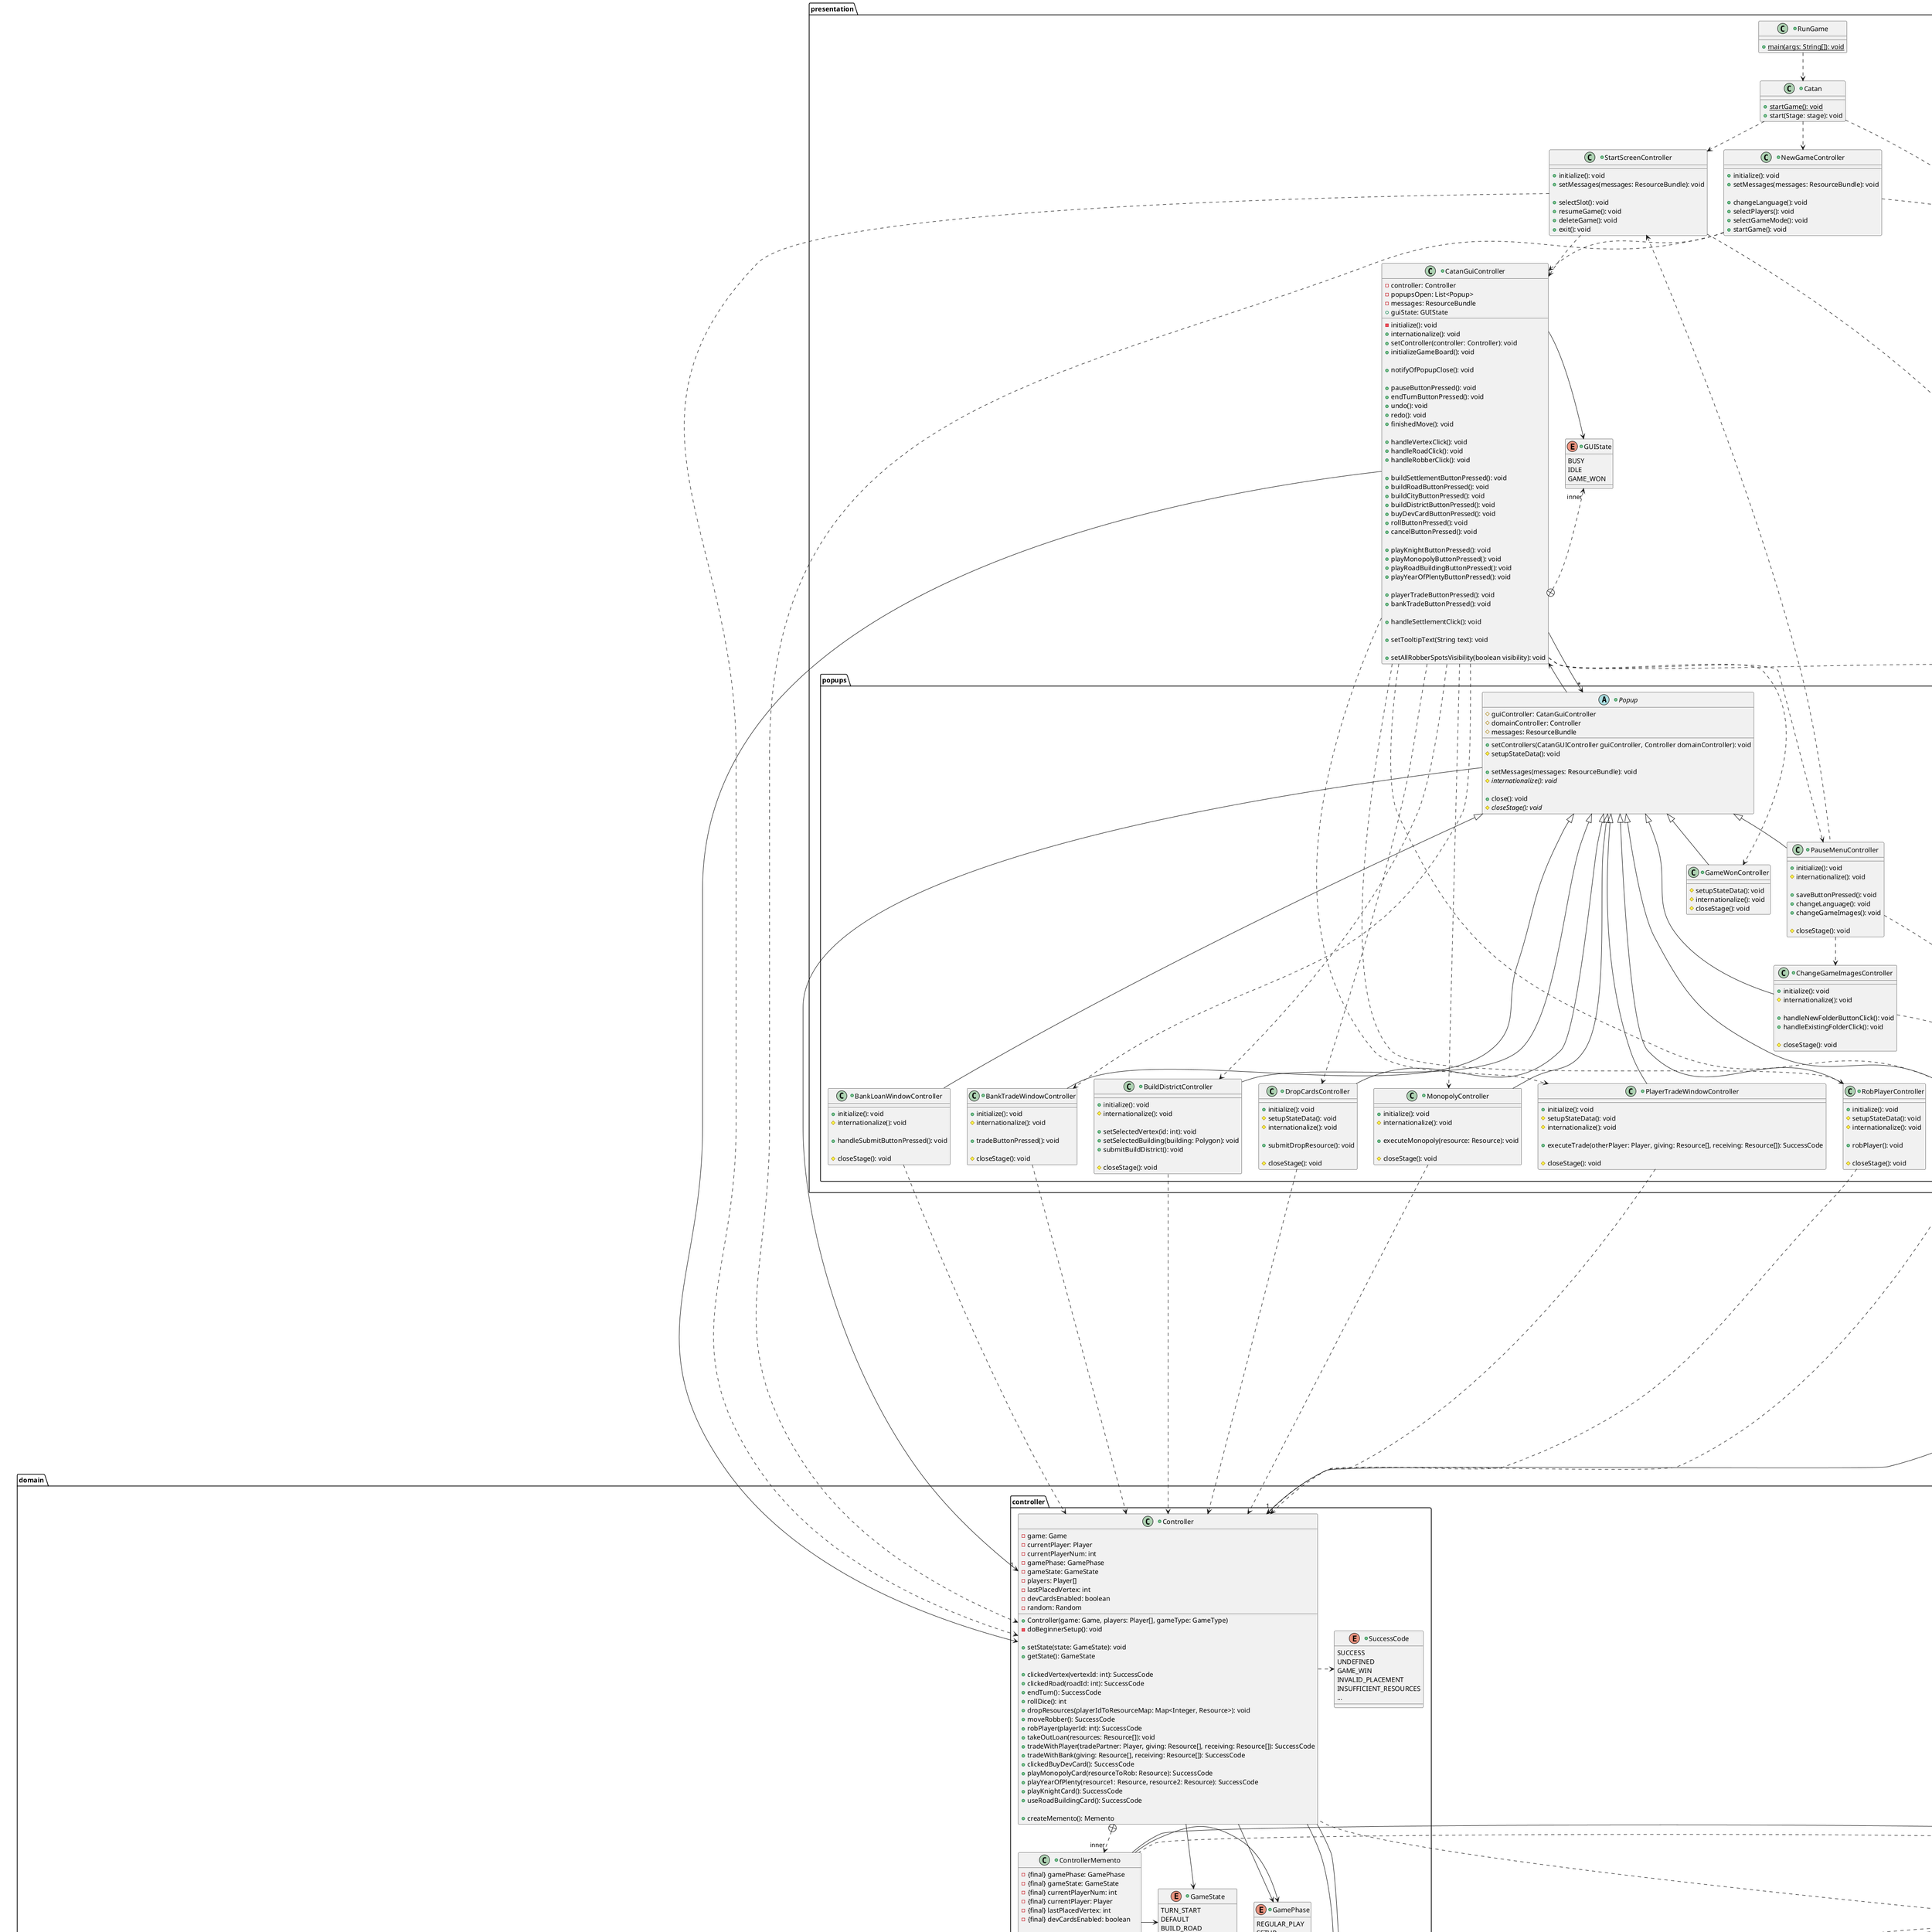 @startuml

skinparam package<<Layout>> {
  borderColor Transparent
  backgroundColor Transparent
  fontColor Transparent
  stereotypeFontColor Transparent
}

package presentation {
    +class RunGame {
        +{static} main(args: String[]): void
    }

    +class Catan {
        +{static} startGame(): void
        +start(Stage: stage): void
    }

    +class StartScreenController {
        +initialize(): void
        +setMessages(messages: ResourceBundle): void

        +selectSlot(): void
        +resumeGame(): void
        +deleteGame(): void
        +exit(): void
    }

    +class NewGameController {
        +initialize(): void
        +setMessages(messages: ResourceBundle): void

        +changeLanguage(): void
        +selectPlayers(): void
        +selectGameMode(): void
        +startGame(): void
    }

    +class CatanGuiController {
        -controller: Controller
        -popupsOpen: List<Popup>
        -messages: ResourceBundle
        +guiState: GUIState

        -initialize(): void
        +internationalize(): void
        +setController(controller: Controller): void
        +initializeGameBoard(): void

        +notifyOfPopupClose(): void

        +pauseButtonPressed(): void
        +endTurnButtonPressed(): void
        +undo(): void
        +redo(): void
        +finishedMove(): void

        +handleVertexClick(): void
        +handleRoadClick(): void
        +handleRobberClick(): void

        +buildSettlementButtonPressed(): void
        +buildRoadButtonPressed(): void
        +buildCityButtonPressed(): void
        +buildDistrictButtonPressed(): void
        +buyDevCardButtonPressed(): void
        +rollButtonPressed(): void
        +cancelButtonPressed(): void

        +playKnightButtonPressed(): void
        +playMonopolyButtonPressed(): void
        +playRoadBuildingButtonPressed(): void
        +playYearOfPlentyButtonPressed(): void

        +playerTradeButtonPressed(): void
        +bankTradeButtonPressed(): void

        +handleSettlementClick(): void

        +setTooltipText(String text): void

        +setAllRobberSpotsVisibility(boolean visibility): void
    }

    +enum GUIState {
        BUSY
        IDLE
        GAME_WON
    }

    Catan ..down> StartScreenController
    Catan ..down> NewGameController

    StartScreenController ..down> CatanGuiController
    NewGameController ..down> CatanGuiController

    CatanGuiController +..right>"inner" GUIState
    CatanGuiController --right> GUIState

    package popups {
        +abstract class Popup {
            #guiController: CatanGuiController
            #domainController: Controller
            #messages: ResourceBundle

            +setControllers(CatanGUIController guiController, Controller domainController): void
            #setupStateData(): void

            +setMessages(messages: ResourceBundle): void
            #{abstract} internationalize(): void

            +close(): void
            #{abstract} closeStage(): void
        }

        +class BankLoanWindowController {
            +initialize(): void
            #internationalize(): void

            +handleSubmitButtonPressed(): void

            #closeStage(): void
        }

        +class BankTradeWindowController {
            +initialize(): void
            #internationalize(): void

            +tradeButtonPressed(): void

            #closeStage(): void
        }

        +class BuildDistrictController {
            +initialize(): void
            #internationalize(): void

            +setSelectedVertex(id: int): void
            +setSelectedBuilding(building: Polygon): void
            +submitBuildDistrict(): void

            #closeStage(): void
        }

        +class ChangeGameImagesController {
            +initialize(): void
            #internationalize(): void

            +handleNewFolderButtonClick(): void
            +handleExistingFolderClick(): void

            #closeStage(): void
        }

        +class DropCardsController {
            +initialize(): void
            #setupStateData(): void
            #internationalize(): void

            +submitDropResource(): void

            #closeStage(): void
        }

        +class GameWonController {
            #setupStateData(): void
            #internationalize(): void
            #closeStage(): void
        }

        +class MonopolyController {
            +initialize(): void
            #internationalize(): void

            +executeMonopoly(resource: Resource): void

            #closeStage(): void
        }

        +class PauseMenuController {
            +initialize(): void
            #internationalize(): void

            +saveButtonPressed(): void
            +changeLanguage(): void
            +changeGameImages(): void

            #closeStage(): void
        }

        +class PlayerTradeWindowController {
            +initialize(): void
            #setupStateData(): void
            #internationalize(): void

            +executeTrade(otherPlayer: Player, giving: Resource[], receiving: Resource[]): SuccessCode

            #closeStage(): void
        }

        +class RobPlayerController {
            +initialize(): void
            #setupStateData(): void
            #internationalize(): void

            +robPlayer(): void

            #closeStage(): void
        }

        +class YearOfPlentyController {
            +initialize(): void
            #internationalize(): void

            +submitYOP(): void

            #closeStage(): void
        }

        BankTradeWindowController --up--|> Popup
        BuildDistrictController --up--|> Popup
        ChangeGameImagesController --up|> Popup
        DropCardsController --up--|> Popup
        GameWonController --up|> Popup
        MonopolyController --up--|> Popup
        PauseMenuController --up|> Popup
        PlayerTradeWindowController --up--|> Popup
        RobPlayerController --up--|> Popup
        YearOfPlentyController --up--|> Popup
        BankLoanWindowController --up--|> Popup
    }

    Popup --up> CatanGuiController

    CatanGuiController --down>"*" Popup
    CatanGuiController ..down> PauseMenuController
    CatanGuiController ..down...> BankTradeWindowController
    CatanGuiController ..down...> BuildDistrictController
    CatanGuiController ..down...> DropCardsController
    CatanGuiController ..down> GameWonController
    CatanGuiController ..down...> MonopolyController
    CatanGuiController ..down...> PlayerTradeWindowController
    CatanGuiController ..down...> RobPlayerController
    CatanGuiController ..down...> YearOfPlentyController


    PauseMenuController ..down> ChangeGameImagesController
    PauseMenuController ..up> StartScreenController

    RunGame ..down> Catan
}

package domain {
    package controller {
        +class Controller {
            -game: Game
            -currentPlayer: Player
            -currentPlayerNum: int
            -gamePhase: GamePhase
            -gameState: GameState
            -players: Player[]
            -lastPlacedVertex: int
            -devCardsEnabled: boolean
            -random: Random

            +Controller(game: Game, players: Player[], gameType: GameType)
            -doBeginnerSetup(): void

            +setState(state: GameState): void
            +getState(): GameState

            +clickedVertex(vertexId: int): SuccessCode
            +clickedRoad(roadId: int): SuccessCode
            +endTurn(): SuccessCode
            +rollDice(): int
            +dropResources(playerIdToResourceMap: Map<Integer, Resource>): void
            +moveRobber(): SuccessCode
            +robPlayer(playerId: int): SuccessCode
            +takeOutLoan(resources: Resource[]): void
            +tradeWithPlayer(tradePartner: Player, giving: Resource[], receiving: Resource[]): SuccessCode
            +tradeWithBank(giving: Resource[], receiving: Resource[]): SuccessCode
            +clickedBuyDevCard(): SuccessCode
            +playMonopolyCard(resourceToRob: Resource): SuccessCode
            +playYearOfPlenty(resource1: Resource, resource2: Resource): SuccessCode
            +playKnightCard(): SuccessCode
            +useRoadBuildingCard(): SuccessCode

            +createMemento(): Memento
        }

        +class ControllerMemento {
            -{final} gamePhase: GamePhase
            -{final} gameState: GameState
            -{final} currentPlayerNum: int
            -{final} currentPlayer: Player
            -{final} lastPlacedVertex: int
            -{final} devCardsEnabled: boolean

            -{final} gameMemento: Memento
            -{final} playerMementos: Memento[]

            -ControllerMemento()
            +ControllerMemento(folder: File)
            +save(folder: File): void
            +restore(): void
        }

        +enum GamePhase {
            REGULAR_PLAY
            SETUP
        }

        +enum GameState {
            TURN_START
            DEFAULT
            BUILD_ROAD
            UPGRADE_SETTLEMENT
            ...
        }

        +enum SuccessCode {
            SUCCESS
            UNDEFINED
            GAME_WIN
            INVALID_PLACEMENT
            INSUFFICIENT_RESOURCES
            ...
        }

        Controller .> SuccessCode

        Controller +..>"inner" ControllerMemento

        Controller -> GamePhase
        Controller -> GameState
        ControllerMemento -> GamePhase
        ControllerMemento -> GameState
    }

    package level1 <<Layout>> {

        package player {
            +class Player {
                +playerNum: int
                +hand: Hand
                +harvestBooster: HarvestBooster
                +victoryPoints: int
                +hasPlayedDevCard: boolean
                +numKnightsPlayed: int
                ~numSettlements: int
                ~numRoads: int
                ~numCities: int
                -tradeBoosts: Resource[]
                -numTradeBoosts: int
                -hasLongestRoadCard: boolean
                -hasLargestArmy: boolean

                +Player(num: int, booster: HarvestBooster, resourceBank: Bank)

                +purchaseSettlement(): boolean
                +purchaseRoad(): boolean
                +addTradeBoost(resource: Resource): void
                +tradeResources(otherPlayer: Player, resourcesGiven: Resource[], resourcesReceived: Resource[]): boolean
                +tradeWithBank(resourceGiven: Resource, resourceTaken: Resource): boolean
                +canUpgradeSettlementToCity(): boolean
                +purchaseDevCard(card: DevCard): boolean
                +useDevCard(card: DevCard): boolean

                +giveLongestRoadCard(): void
                +removeLongestRoadCard(): void
                +hasLongestRoad(): boolean
                +incrementNumKnights(): void
                +hasLargestArmy(): boolean
                +giveLargestArmyCard(): void
                +removeLargestArmyCard(): void

                +toString(): String
                +createMemento(): Memento
            }

            +class PlayerMemento {
                -{final} victoryPoints: int
                -{final} hasPlayedDevCard: boolean
                -{final} numKnightsPlayed: int
                -{final} numSettlements: int
                -{final} numRoads: int
                -{final} numCities: int
                -{final} tradeBoosts: Resource[]
                -{final} numTradeBoosts: int
                -{final} hasLongestRoadCard: boolean
                -{final} hasLargestArmy: boolean

                -{final} handMemento: Memento
                -{final} harvestBoosterMemento: Memento

                -PlayerMemento()
                +PlayerMemento(folder: File)
                +save(folder: File): void
                +restore(): void
            }

            +class HarvestBooster {
                -boosts: Map<Resource, BoostType>
                -durations: Map<Resource, Integer>

                +HarvestBooster()

                +getAdjustedHarvest(resources: Resource[]): Resource[]
                +setBoost(resource: Resource: boostType: BoostType): void

                +createMemento(): Memento
            }

            +class HarvestBoosterMemento {
                -{final} boosts: Map<Resource, BoostType>
                -{final} durations: Map<Resource, Integer>

                -HarvestBoosterMemento()
                +HarvestBoosterMemento(folder: File)
                +save(folder: File): void
                +restore(): void
            }

            +class Hand {
                -hand: Map<Resource, Integer>
                -devCards: Map<DevCard, Integer>
                -devCardsBoughtThisTurn: Map<DevCard, Integer>

                +Hand()

                +addResource(type: Resource, amount: int): boolean
                +addResources(resource: Resource[]): boolean
                +removeResource(type: Resource, amount: int): boolean
                +removeResources(resource: Resource[]): boolean
                +getResourceCount(): int
                +getResourceCount(resource: Resource): int
                +getResourceTypes(): Resource[]
                +clearResources(): void

                +addDevelopmentCard(card: DevCard): boolean
                +removeDevelopmentCard(card: DevCard): boolean

                +createMemento(): Memento
            }

            +class HandMemento {
                -{final} hand: Map<Resource, Integer>
                -{final} devCards: Map<DevCard, Integer>
                -{final} devCardsBoughtThisTurn: Map<DevCard, Integer>

                -HandMemento()
                +HandMemento(folder: File)
                +save(folder: File): void
                +restore(): void
            }

            +enum BoostType {
                ZERO
                DOUBLE
                NONE
            }

            Player +..right>"inner" PlayerMemento
            Player --down>"1" Hand
            Player --down>"1" HarvestBooster

            HarvestBooster +..>"inner" HarvestBoosterMemento
            HarvestBooster --down>"*" BoostType
            HarvestBoosterMemento --down>"*" BoostType

            Hand +..>"inner" HandMemento
        }

        package game {
            +class Game {
                -gameBoard: Gameboard
                -gameBoardGraph: GameboardGraph
                -deck: DevelopmentCardDeck
                -bank: Bank
                -setup: boolean

                +Game(gb: GameBoard, vg: VertexGraph, rg: RoadGraph, devDeck: DevelopmentCardDeck, bank: Bank)

                +placeSettlement(vertex: int, player: Player) throws InvalidPlacementException, NotEnoughResourcesException
                +placeRoad(road: int, vertex: int, player: Player) throws InvalidPlacementException, NotEnoughResourcesException
                +distributeResource(player: Player, condition: int): void
                +upgradeSettlement(player: Player, vertexId: int): void, throws InvalidPlacementException, NotEnoughResourcesException
                +buildDistrictOnVertex(player: Player, vertexId: int, type: DistrictType): void, throws NotEnoughResourcesException, InvalidPlacementException
                +buyDevCard(Player: player): throws NotEnoughResourcesException, EmptyDevCardDeckException
                +takeOutLoan(player: Player, resources: Resource[]): void

                +endSetup(): void

                +dropCards(resources: Map<Player, Resource[]>): throws IllegalArgumentException
                +moveRobber(tileId: int): throws InvalidPlacementException
                +stealFromPlayer(robber: Player, robbed: Player): throws NotEnoughResourcesException

                +playMonopoly(robber: Player, playersToRob Player[], resourceToRob: Resource): throws CardNotPlayableException
                +playYearOfPlenty(player: Player, resource1: Resource, resource2: Resource): throws NotEnoughResourcesException, CardNotPlayableException

                +createMemento(): Memento
            }

            +class GameMemento {
                -{final} setup: boolean

                -{final} gameBoardMemento: Memento
                -{final} gameboardGraphMemento: Memento
                -{final} deckMemento: Memento
                -{final} bankMemento: Memento

                -GameMemento()
                +GameMemento(folder: File)
                +save(folder: File): void
                +restore(): void
            }

            +enum GameType {
                BEGINNER
                ADVANCED
            }

            +exception CardNotPlayableException {
            }

            +exception InvalidPlacementException {
            }

            +exception NotEnoughResourcesException {
            }

            Game ..up> GameType
            Game ..up> CardNotPlayableException
            Game ..up> InvalidPlacementException
            Game ..up> NotEnoughResourcesException

            Game +..>"inner" GameMemento
        }
    }

    package level2 <<Layout>> {
        package bank {
            +class Bank {
                -bank: Map<Resource, Integer>
                -loans: Loan[]
                +Bank()

                +removeResource(type: Resource, amount: int): boolean
                +addResource(type: Resource, amount: int): boolean
                +getResourceAmount(type: Resource): int
                +takeOutLoan(player: Player, resources: Resource[]): void
                +updateLoanDueTimes(player: Player): void
                +payLoanIfDue(player: Player): void

                +createMemento(): Memento
            }

            +class BankMemento {
                -{final} bank: Map<Resource, Integer>
                -BankMemento()
                +BankMemento(folder: File)
                +save(folder: File): void
                +restore(): void
            }

            +enum Resource {
                BRICK
                LUMBER
                ORE
                GRAIN
                WOOL
                ANY
            }

            +class Loan {
                -player: Player
                -resourcesBorrowed: Resource[]
                -resourcesDue: Resource[]
                -turnsUntilDue: int

                +{static} loanIsValid(resources: Resource[]): boolean
                +decrementLoanTime(): void
                +loanIsDue(): boolean
                +loanIsPaid(): boolean
                +payLoan(bank: Bank, player: Player): void
                +giveLoan(bank: Bank, player: Player): void
            }

            +class LoanMemento {
                -LoanMemento()
                +LoanMemento(folder: File)
                +save(folder: File): void
                +restore(): void
            }

            Bank ->"*" Resource
            Bank -->"4" Loan
            BankMemento ->"*" Resource

            Loan ..> Bank
            Loan ..> Player
            Loan +..>"inner" LoanMemento

            Bank +..>"inner" BankMemento
        }

        package devcarddeck {
            +class DevelopmentCardDeck {
                -{static} DEFAULT_DECK: DevCard[]
                -deck: List<DevCard>
                +DevelopmentCardDeck()

                +draw(): DevCard, throws EmptyDevCardDeckException
                +returnToDeck(card: DevCard): void

                +createMemento(): Memento
            }

            +class DevCardDeckMemento {
                -{final} deck: List<DevCard>
                -DevCardDeckMemento()
                +DevCardDeckMemento(folder: File)
                +save(folder: File): void
                +restore(): void
            }

            +enum DevCard {
                KNIGHT
                VICTORY
                BUILD_ROAD
                PLENTY
                MONOPOLY
            }

            +exception EmptyDevCardDeckException {
            }

            DevelopmentCardDeck ..up> EmptyDevCardDeckException

            DevelopmentCardDeck +..>"inner" DevCardDeckMemento

            DevelopmentCardDeck ->"*" DevCard
            DevCardDeckMemento ->"*" DevCard
        }

        package gameboard {
            +class GameBoard {
                -terrainOrder: Terrain[]
                -dieOrder: Integer[]
                -robberTile: Tile
                -tiles: Tile[]

                +GameBoard(type: GameType)

                +getTileVertexIDs(tileNum: int): List<Integer>
                +getTile(locationId: int): Tile
                +getTiles(): Tile[]
                +getRobberTile(): Tile
                +setRobberTile(): Tile

                +createMemento(): Memento
            }

            +class GameBoardMemento {
                -{final} terrainOrder: Terrain[]
                -{final} dieOrder: Integer[]
                -{final} robberTileNum: int

                -{final} tileMementos: Memento[]

                -GameBoardMemento()
                +GameBoardMemento(folder: File)
                +save(folder: File): void
                +restore(): void
            }

            +class Tile {
                -terrainType: Terrain
                -dieNumber: int
                -tileNumber: int
                -hasRobber: boolean
                -vertexIDs: List<Integer>
                -vertexIDsInitialized: boolean

                +Tile(terrain: Terrain, dieNum: int, tileNum: int, robber: boolean)
                +setAdjacentVertexes(vertexIds: List<Integer>): void

                +getVertexIDs(): List<Integer>
                +getTerrain(): Terrain
                +getResource(): Resource
                +getDieNumber(): int
                +getTileNumber(): int
                +getHasRobber(): boolean
                +setRobber(has: boolean): void

                +createMemento(): Memento
            }

            +class TileMemento {
                -{final} terrainType: Terrain
                -{final} dieNumber: int
                -{final} hasRobber: boolean

                -TileMemento()
                +TileMemento(folder: File)
                +save(folder: File): void
                +restore(): void
            }

            +enum Terrain {
                HILLS
                FORREST
                MOUNTAINS
                FIELDS
                PASTURE
                DESERT
            }

            GameBoard --down>"*" Tile

            GameBoard +..>"inner" GameBoardMemento
            Tile +..>"inner" TileMemento

            GameBoard ->"*" Terrain
            GameBoardMemento ->"*" Terrain
            Tile ->"1" Terrain
            TileMemento ->"1" Terrain
        }

        package graphs {
            +class GameboardGraph {
                -portResources: Resource[]
                -vertexes: Vertex[]
                -ports: Port[]
                -roads: Road[]

                +GameboardGraph(gameType: GameType)

                +getVertex(locationId: int): Vertex
                +getPort(locationId: int): Port
                +getRoad(locationId: int): Road

                +giveLongestRoadCard(): void
            }

            +class GameboardGraphMemento {
                -{final} portResources: Resource[]

                -{final} vertexMementos: Memento[]
                -{final} portMementos: Memento[]
                -{final} roadMementos: Memento[]

                -GameboardGraphMemento()
                +GameboardGraphMemento(folder: File)
                +save(folder: File): void
                +restore(): void
            }

            +class Port {
                -locationId: int
                -resource: Resource

                +Port(id: int, resourceType: Resource)

                +getLocationId(): int
                +getResource(): Resource

                +createMemento(): Memento
            }

            +class PortMemento {
                -{final} resource: Resource
                -PortMemento()
                +PortMemento(folder: File)
                +save(folder: File): void
                +restore(): void
            }

            +class Road {
                -locationId: int
                -adjacentRoads: List<Road>
                -adjacentVertexes: List<Vertex>
                -owner: Player

                -adjacentRoadsInitialized: boolean
                -adjacentVertexesInitialized: boolean

                +Road(id: int)
                +setAdjacentRoads(roads: List<Road>): void
                +setAdjacentVertexes(vertexes: List<Vertex>): void

                +getLocationId(): int
                +getAdjacentRoads(): List<Road>
                +getAdjacentVertexes(): List<Vertex>

                +setOwner(player: Player): void
                +setOwner(player: Player): void
                +isOccupied(): boolean
                +isBuildable(): boolean
                +isAdjacentTo(vertex: Vertex): boolean
                +isBuildableBy(player: Player): boolean
                +getTail(origin: Vertex): Vertex

                +createMemento(): Memento
            }

            +class RoadMemento {
                -{final} owner: Player

                -RoadMemento()
                +RoadMemento(folder: File)
                +save(folder: File): void
                +restore(): void
            }

            +class Vertex {
                -locationId: int
                -adjacentRoads: List<Road>
                -adjacentVertexes: List<Vertex>
                -adjacentPort: Port
                -owner: Player
                -building: Building

                -adjacentRoadsInitialized: boolean
                -adjacentVertexesInitialized: boolean
                -portInitialized: boolean

                +Vertex(id: int)
                +setAdjacentPort(port: Port): void
                +setAdjacentRoads(roads: List<Road>): void
                +setAdjacentVertexes(vertexes: List<Vertex>): void

                +getLocationId(): int
                +getAdjacentRoads(): List<Road>
                +getAdjacentVertexes(): List<Vertex>
                +hasPort(): boolean
                +getAdjacentPort(): Port

                +isBuildable(): boolean
                +isAdjacentToSettlement(): boolean
                +isOccupied(): boolean
                +build(player: Player): void
                +getYield(resource: Resource): int
                +setOwner(player: Player): void
                +setOwner(player: Player): void
                +isBuildableBy(player: Player): boolean
                +isAdjacentToFriendlyRoad(player: Player): boolean
                +isCity(): boolean
                +isUpgradableBy(player: Player): boolean
                +upgradeToCity(player: Player): void
                +buildDistrict(player: Player, type: DistrictType): void, throws InvalidPlacementException
                +getBuilding(): Building
                +ownedByEnemyOf(player: Player): boolean

                +createMemento(): Memento
            }

            +class VertexMemento {
                -{final} owner: Player

                -{final} buildingMemento: Memento

                -VertexMemento()
                +VertexMemento(folder: File)
                +save(folder: File): void
                +restore(): void
            }

            GameboardGraph --down>"*" Vertex
            GameboardGraph --down>"*" Port
            GameboardGraph --down>"*" Road

            GameboardGraph +..right>"inner" GameboardGraphMemento
            Vertex +..down>"inner" VertexMemento
            Port +..down>"inner" PortMemento
            Road +..down>"inner" RoadMemento

            Road -->"*" Road
            Road -->"*" Vertex

            Vertex -->"*" Vertex
            Vertex --left>"*" Road
            Vertex --right>"1" Port
        }
    }

    package building {
        +class Building {
            -isCity: boolean
            ~district: DistrictType
            +Building()

            +getYield(resource: Resource): int
            +upgradeToCity(): void
            +buildDistrict(type: DistrictType): void
            +getDistrict(): DistrictType
            +isCity(): boolean

            +createMemento(): Memento
        }

        +class BuildingMemento {
            -{final} isCity: boolean
            -{final} district: DistrictType

            -BuildingMemento()
            +BuildingMemento(folder: File)
            +save(folder: File): void
            +restore(): void
        }

        +enum DistrictType {
            EMPTY
            MINE
            KILN
            SAWMILL
            GARDEN
            BARN
            ~districtCost: Resource[]
            ~type: Resource

            ~DistrictType(cost: Resource[], bonusType: Resource)
            +getYield(resource: Resource): int
        }

        Building ->"1" DistrictType
        BuildingMemento ->"1" DistrictType

        Building +..>"inner" BuildingMemento
    }

    Controller --down->"*" Player
    Controller --down->"1" Game


    Game --down-->"1" GameBoard
    Game --down-->"1" GameboardGraph
    Game --down-->"1" DevelopmentCardDeck
    Game --down-->"1" Bank

    Vertex --down>"1" Building
}

package data {
    +class GameLoader << (S,#FF7700) Singleton >> {
        -{static} uniqueInstance: GameLoader
        -slotNumber: int
        -undoStack: Stack<Memento>
        -redoStack: Stack<Memento>
        -root: Controller

        +getInstance(): GameLoader

        +setLanguage(language: String): ResourceBundle

        +setImageFolderPath(path: String): void
        +getImage(imageName: String): ImagePattern

        +setSlot(slot: int): void
        +isSlotEmpty(slot: int): boolean
        +hasSavedSlot(): boolean

        +deleteGame(): boolean
        +saveGame(): boolean
        +loadGame(): Controller
        +createNewGame(): Controller

        +notifyOfTurnStart(): void
        +undo(): boolean
        +redo(): boolean
    }

    +interface Memento {
        +save(folder: File): void
        +restore(): void
    }

    +interface Restorable {
        +createMemento(): Memento
    }

    +class MementoReader {
        -sourceFile: File
        +MementoReader(folder: File, fileName: String)
        +readField(fieldName: String): String
        +readAllFields(): Map<String, String>
        +getSubFolder(subFolderName: String) : File
    }

    +class MementoWriter {
        -targetFile: File
        +MementoWriter(folder: File, fileName: String)
        +writeField(fieldName: String, contents: String): void
        +getSubFolder(subFolderName: String) : File
    }

    GameLoader --down>"*" Memento
    GameLoader ..down> MementoReader
    GameLoader ..down> MementoWriter

    Memento ..up> MementoReader
    Memento ..up> MementoWriter

    Restorable ..right> Memento
}

Bank ..up|> Restorable
BankMemento ..up|> Memento

Controller ..up|> Restorable
ControllerMemento ..up|> Memento
ControllerMemento --up>"*" Memento

DevelopmentCardDeck ..up|> Restorable
DevCardDeckMemento ..up|> Memento

Game ..up|> Restorable
GameMemento ..up|> Memento
GameMemento --up>"*" Memento

Building ..up|> Restorable
BuildingMemento ..up|> Memento

GameBoard ..up|> Restorable
GameBoardMemento ..up|> Memento
GameBoardMemento --up>"*" Memento

Tile ..up|> Restorable
TileMemento ..up|> Memento

GameboardGraph ..up|> Restorable
GameboardGraphMemento ..up|> Memento
GameboardGraphMemento --up>"*" Memento

Vertex ..up|> Restorable
VertexMemento ..up|> Memento
VertexMemento --up>"1" Memento

Port ..up|> Restorable
PortMemento ..up|> Memento

Road ..up|> Restorable
RoadMemento ..up|> Memento

Player ..up|> Restorable
HarvestBooster ..up|> Restorable
Hand ..up|> Restorable
PlayerMemento ..up|> Memento
HarvestBoosterMemento ..up|> Memento
HandMemento ..up|> Memento

GameLoader --down>"1" Controller
Popup --down>"1" Controller



Catan ..down....> GameLoader
StartScreenController ..down..> GameLoader
NewGameController ..down..> GameLoader
CatanGuiController ..down..> GameLoader
PauseMenuController  ..down..> GameLoader
ChangeGameImagesController ..down..> GameLoader


StartScreenController ..down...> Controller
NewGameController ..down...> Controller

BankTradeWindowController ..down> Controller
BuildDistrictController ..down> Controller
DropCardsController ..down> Controller
MonopolyController ..down> Controller
PlayerTradeWindowController ..down> Controller
RobPlayerController ..down> Controller
YearOfPlentyController ..down> Controller
BankLoanWindowController ..down> Controller


CatanGuiController --down--> Controller


@enduml